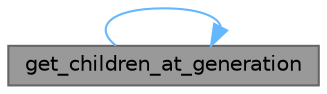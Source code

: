 digraph "get_children_at_generation"
{
 // LATEX_PDF_SIZE
  bgcolor="transparent";
  edge [fontname=Helvetica,fontsize=10,labelfontname=Helvetica,labelfontsize=10];
  node [fontname=Helvetica,fontsize=10,shape=box,height=0.2,width=0.4];
  rankdir="LR";
  Node1 [id="Node000001",label="get_children_at_generation",height=0.2,width=0.4,color="gray40", fillcolor="grey60", style="filled", fontcolor="black",tooltip="Получить всех потомков звена на generation поколений ниже"];
  Node1 -> Node1 [id="edge1_Node000001_Node000001",color="steelblue1",style="solid",tooltip=" "];
}
